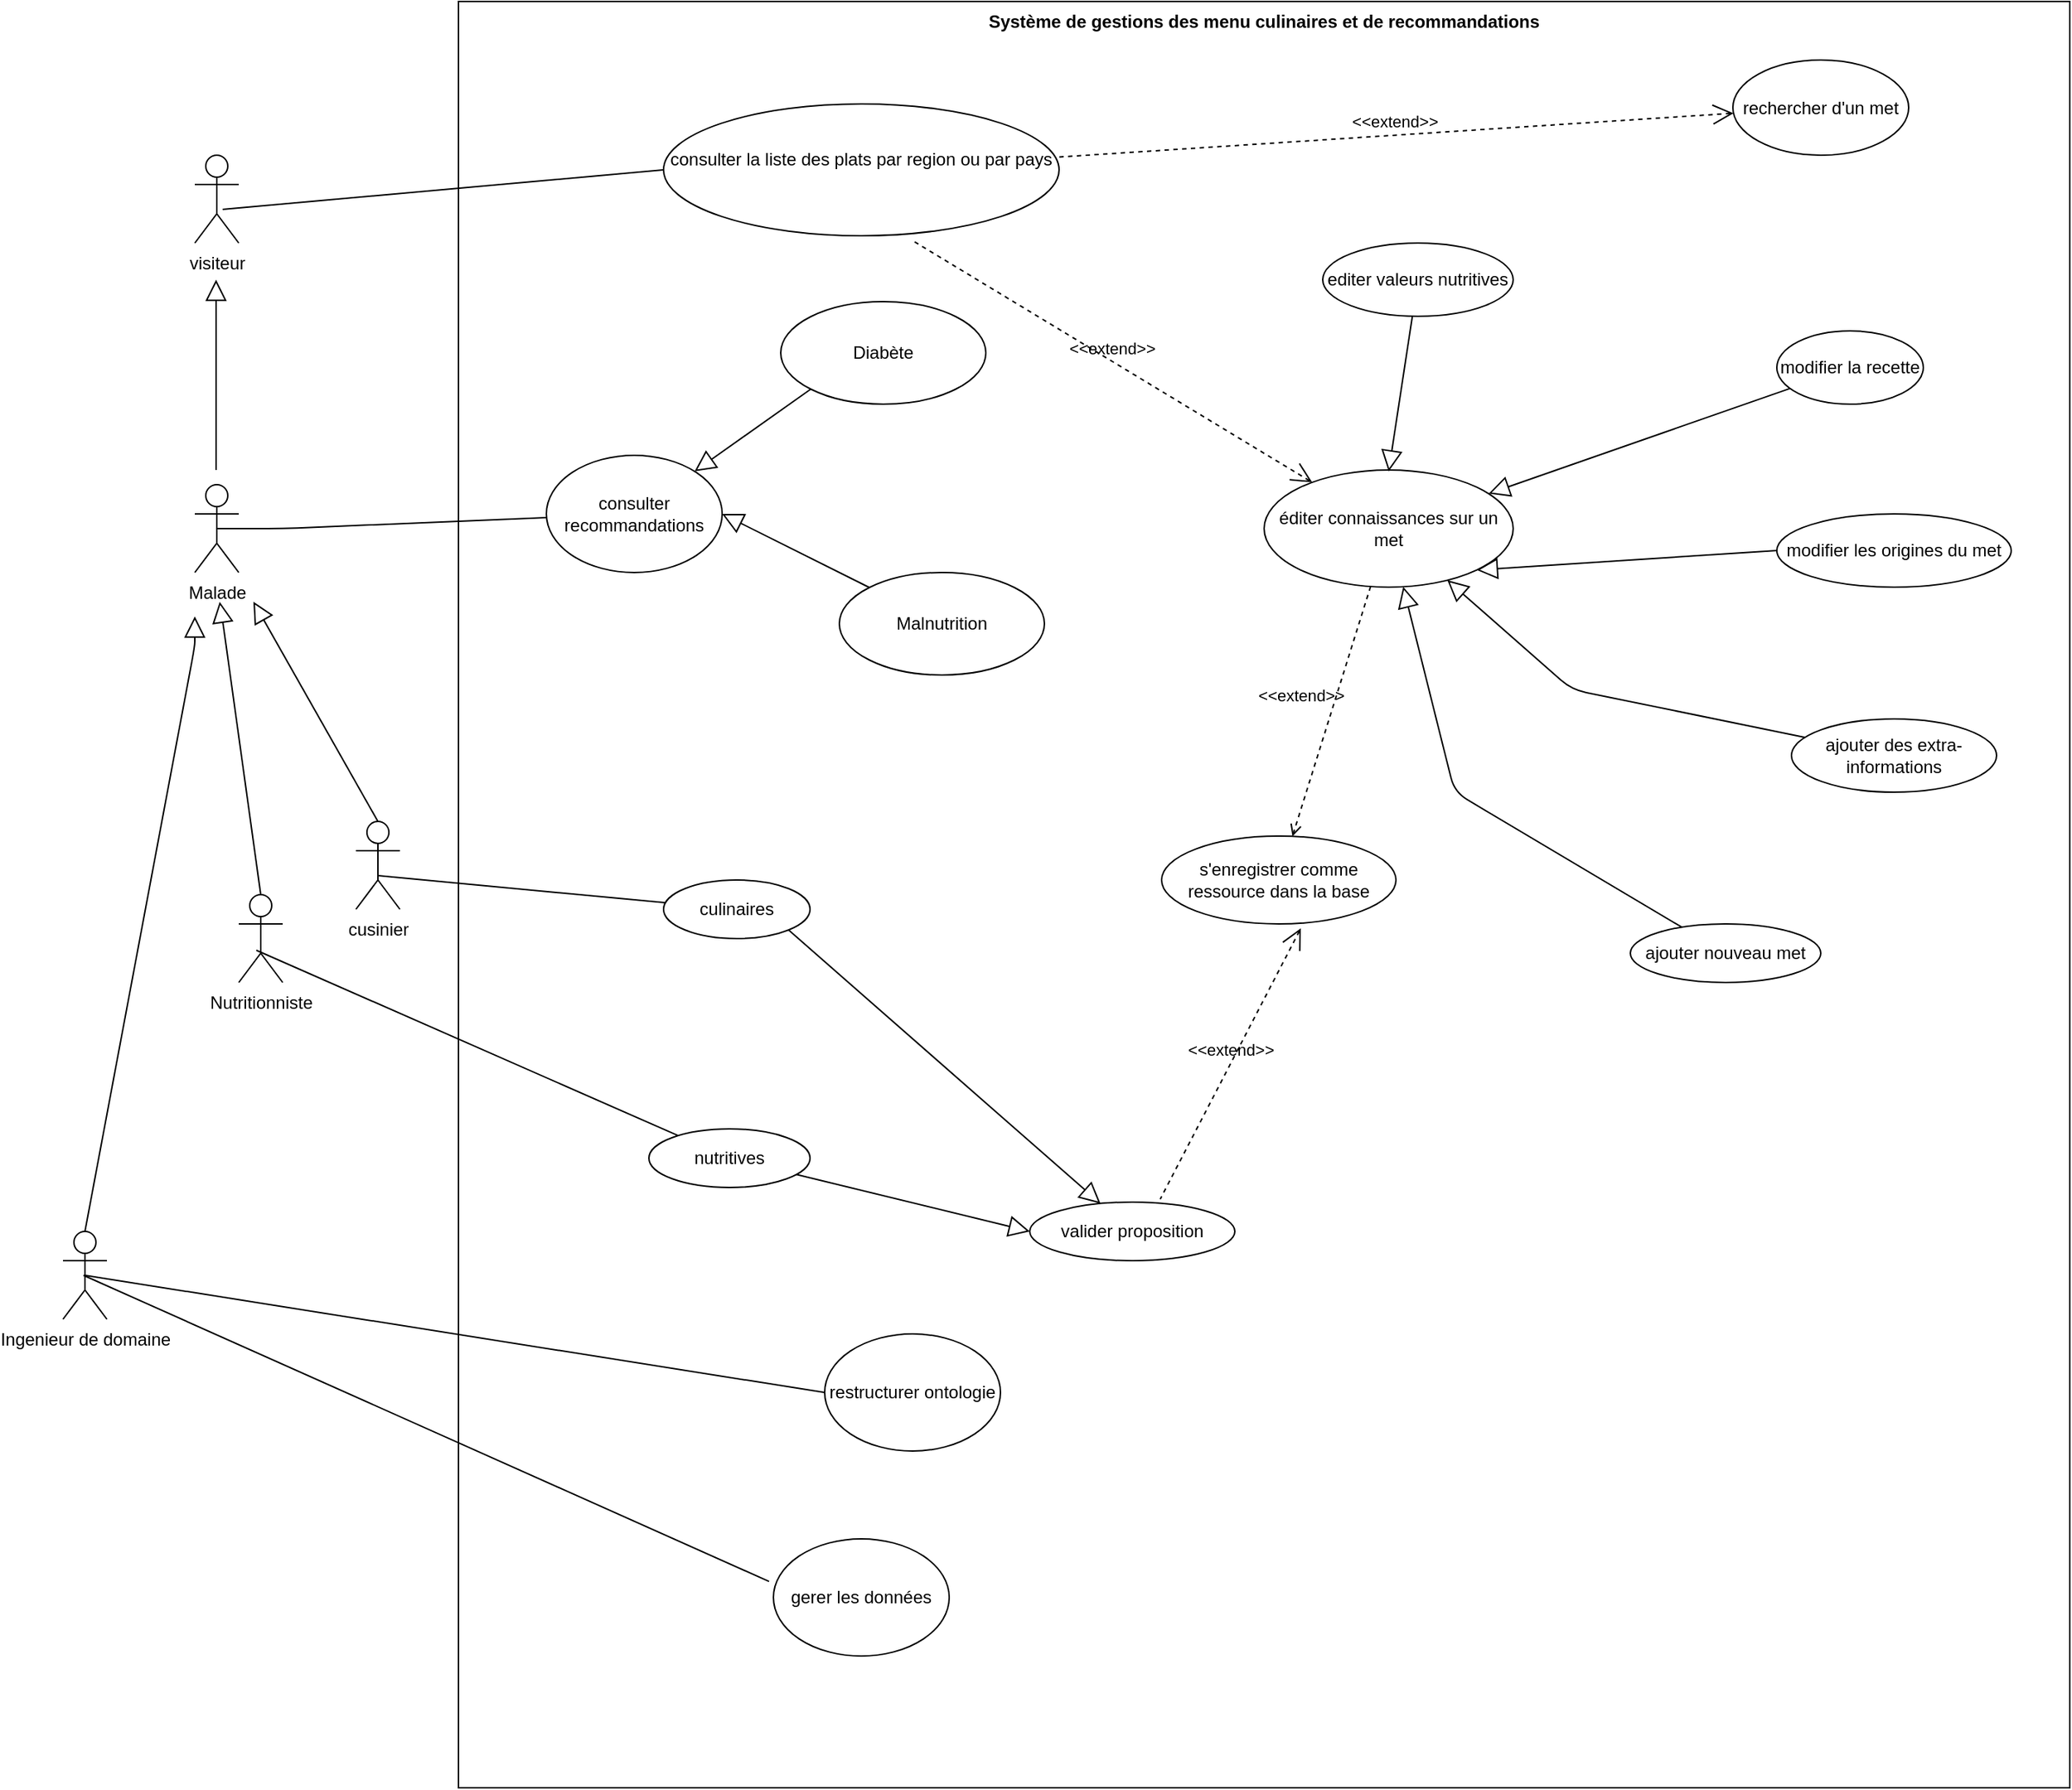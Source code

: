 <mxfile version="14.6.13" type="device"><diagram id="AaD5IdxwXu7JmgqVnKXx" name="Page-1"><mxGraphModel dx="2183" dy="1985" grid="1" gridSize="10" guides="1" tooltips="1" connect="1" arrows="1" fold="1" page="1" pageScale="1" pageWidth="827" pageHeight="1169" math="0" shadow="0"><root><mxCell id="0"/><mxCell id="1" parent="0"/><mxCell id="5MZ9EQrOiqPtUGlJbDm6-1" value="Système de gestions des menu culinaires et de recommandations" style="shape=rect;html=1;verticalAlign=top;fontStyle=1;whiteSpace=wrap;align=center;" parent="1" vertex="1"><mxGeometry x="270" y="-350" width="1100" height="1220" as="geometry"/></mxCell><mxCell id="5MZ9EQrOiqPtUGlJbDm6-2" value="cusinier" style="shape=umlActor;html=1;verticalLabelPosition=bottom;verticalAlign=top;align=center;" parent="1" vertex="1"><mxGeometry x="200" y="210" width="30" height="60" as="geometry"/></mxCell><mxCell id="5MZ9EQrOiqPtUGlJbDm6-3" value="Ingenieur de domaine" style="shape=umlActor;html=1;verticalLabelPosition=bottom;verticalAlign=top;align=center;" parent="1" vertex="1"><mxGeometry y="490" width="30" height="60" as="geometry"/></mxCell><mxCell id="5MZ9EQrOiqPtUGlJbDm6-4" value="Nutritionniste" style="shape=umlActor;html=1;verticalLabelPosition=bottom;verticalAlign=top;align=center;" parent="1" vertex="1"><mxGeometry x="120" y="260" width="30" height="60" as="geometry"/></mxCell><mxCell id="5MZ9EQrOiqPtUGlJbDm6-5" value="éditer connaissances sur un met" style="ellipse;whiteSpace=wrap;html=1;" parent="1" vertex="1"><mxGeometry x="820" y="-30" width="170" height="80" as="geometry"/></mxCell><mxCell id="5MZ9EQrOiqPtUGlJbDm6-6" value="editer valeurs nutritives" style="ellipse;whiteSpace=wrap;html=1;" parent="1" vertex="1"><mxGeometry x="860" y="-185" width="130" height="50" as="geometry"/></mxCell><mxCell id="5MZ9EQrOiqPtUGlJbDm6-7" value="s'enregistrer comme ressource dans la base" style="ellipse;whiteSpace=wrap;html=1;" parent="1" vertex="1"><mxGeometry x="750" y="220" width="160" height="60" as="geometry"/></mxCell><mxCell id="5MZ9EQrOiqPtUGlJbDm6-8" value="rechercher d'un met" style="ellipse;whiteSpace=wrap;html=1;" parent="1" vertex="1"><mxGeometry x="1140" y="-310" width="120" height="65" as="geometry"/></mxCell><mxCell id="5MZ9EQrOiqPtUGlJbDm6-14" value="&lt;div&gt;consulter la liste des plats par region ou par pays &lt;br&gt;&lt;/div&gt;&lt;div&gt;&lt;br&gt;&lt;/div&gt;" style="ellipse;whiteSpace=wrap;html=1;" parent="1" vertex="1"><mxGeometry x="410" y="-280" width="270" height="90" as="geometry"/></mxCell><mxCell id="5MZ9EQrOiqPtUGlJbDm6-15" value="modifier la recette" style="ellipse;whiteSpace=wrap;html=1;" parent="1" vertex="1"><mxGeometry x="1170" y="-125" width="100" height="50" as="geometry"/></mxCell><mxCell id="5MZ9EQrOiqPtUGlJbDm6-19" value="modifier les origines du met" style="ellipse;whiteSpace=wrap;html=1;" parent="1" vertex="1"><mxGeometry x="1170" width="160" height="50" as="geometry"/></mxCell><mxCell id="5MZ9EQrOiqPtUGlJbDm6-20" value="&lt;div&gt;&lt;br&gt;&lt;/div&gt;&lt;div&gt;ajouter des extra-informations&lt;/div&gt;&lt;div&gt;&lt;br&gt;&lt;/div&gt;" style="ellipse;whiteSpace=wrap;html=1;" parent="1" vertex="1"><mxGeometry x="1180" y="140" width="140" height="50" as="geometry"/></mxCell><mxCell id="5MZ9EQrOiqPtUGlJbDm6-21" value="&lt;div&gt;&lt;br&gt;&lt;/div&gt;&lt;div&gt;&lt;br&gt;&lt;/div&gt;&lt;div&gt;valider proposition&lt;/div&gt;&lt;div&gt;&lt;br&gt;&lt;/div&gt;&lt;div&gt;&lt;br&gt;&lt;/div&gt;" style="ellipse;whiteSpace=wrap;html=1;" parent="1" vertex="1"><mxGeometry x="660" y="470" width="140" height="40" as="geometry"/></mxCell><mxCell id="5MZ9EQrOiqPtUGlJbDm6-22" style="edgeStyle=orthogonalEdgeStyle;rounded=0;orthogonalLoop=1;jettySize=auto;html=1;exitX=0.5;exitY=1;exitDx=0;exitDy=0;" parent="1" source="5MZ9EQrOiqPtUGlJbDm6-14" target="5MZ9EQrOiqPtUGlJbDm6-14" edge="1"><mxGeometry relative="1" as="geometry"/></mxCell><mxCell id="5MZ9EQrOiqPtUGlJbDm6-23" value="culinaires" style="ellipse;whiteSpace=wrap;html=1;" parent="1" vertex="1"><mxGeometry x="410" y="250" width="100" height="40" as="geometry"/></mxCell><mxCell id="5MZ9EQrOiqPtUGlJbDm6-26" value="nutritives" style="ellipse;whiteSpace=wrap;html=1;" parent="1" vertex="1"><mxGeometry x="400" y="420" width="110" height="40" as="geometry"/></mxCell><mxCell id="5MZ9EQrOiqPtUGlJbDm6-27" value="restructurer ontologie" style="ellipse;whiteSpace=wrap;html=1;" parent="1" vertex="1"><mxGeometry x="520" y="560" width="120" height="80" as="geometry"/></mxCell><mxCell id="5MZ9EQrOiqPtUGlJbDm6-30" value="ajouter nouveau met" style="ellipse;whiteSpace=wrap;html=1;" parent="1" vertex="1"><mxGeometry x="1070" y="280" width="130" height="40" as="geometry"/></mxCell><mxCell id="5MZ9EQrOiqPtUGlJbDm6-34" value="" style="edgeStyle=none;html=1;endArrow=none;verticalAlign=bottom;entryX=0;entryY=0.5;entryDx=0;entryDy=0;exitX=0.5;exitY=0.5;exitDx=0;exitDy=0;exitPerimeter=0;" parent="1" source="5MZ9EQrOiqPtUGlJbDm6-3" target="5MZ9EQrOiqPtUGlJbDm6-27" edge="1"><mxGeometry width="160" relative="1" as="geometry"><mxPoint x="650" y="390" as="sourcePoint"/><mxPoint x="810" y="390" as="targetPoint"/></mxGeometry></mxCell><mxCell id="5MZ9EQrOiqPtUGlJbDm6-35" value="visiteur" style="shape=umlActor;html=1;verticalLabelPosition=bottom;verticalAlign=top;align=center;" parent="1" vertex="1"><mxGeometry x="90" y="-245" width="30" height="60" as="geometry"/></mxCell><mxCell id="5MZ9EQrOiqPtUGlJbDm6-36" value="&lt;div&gt;Malade&lt;/div&gt;&lt;div&gt;&lt;br&gt;&lt;/div&gt;" style="shape=umlActor;verticalLabelPosition=bottom;verticalAlign=top;html=1;outlineConnect=0;" parent="1" vertex="1"><mxGeometry x="90" y="-20" width="30" height="60" as="geometry"/></mxCell><mxCell id="5MZ9EQrOiqPtUGlJbDm6-48" value="" style="edgeStyle=none;html=1;endArrow=none;verticalAlign=bottom;entryX=0;entryY=0.5;entryDx=0;entryDy=0;exitX=0.633;exitY=0.617;exitDx=0;exitDy=0;exitPerimeter=0;" parent="1" source="5MZ9EQrOiqPtUGlJbDm6-35" target="5MZ9EQrOiqPtUGlJbDm6-14" edge="1"><mxGeometry width="160" relative="1" as="geometry"><mxPoint x="150" y="-110" as="sourcePoint"/><mxPoint x="810" y="390" as="targetPoint"/><Array as="points"/></mxGeometry></mxCell><mxCell id="5MZ9EQrOiqPtUGlJbDm6-52" value="" style="edgeStyle=none;html=1;endArrow=block;endFill=0;endSize=12;verticalAlign=bottom;" parent="1" edge="1"><mxGeometry width="160" relative="1" as="geometry"><mxPoint x="104.5" y="-30" as="sourcePoint"/><mxPoint x="104.5" y="-160" as="targetPoint"/><Array as="points"><mxPoint x="104.5" y="-160"/></Array></mxGeometry></mxCell><mxCell id="5MZ9EQrOiqPtUGlJbDm6-56" value="" style="edgeStyle=none;html=1;endArrow=none;verticalAlign=bottom;exitX=0.5;exitY=0.617;exitDx=0;exitDy=0;exitPerimeter=0;" parent="1" source="5MZ9EQrOiqPtUGlJbDm6-2" target="5MZ9EQrOiqPtUGlJbDm6-23" edge="1"><mxGeometry width="160" relative="1" as="geometry"><mxPoint x="233" y="300" as="sourcePoint"/><mxPoint x="410" y="460" as="targetPoint"/></mxGeometry></mxCell><mxCell id="5MZ9EQrOiqPtUGlJbDm6-57" value="" style="edgeStyle=none;html=1;endArrow=block;endFill=0;endSize=12;verticalAlign=bottom;exitX=1;exitY=1;exitDx=0;exitDy=0;" parent="1" source="5MZ9EQrOiqPtUGlJbDm6-23" target="5MZ9EQrOiqPtUGlJbDm6-21" edge="1"><mxGeometry width="160" relative="1" as="geometry"><mxPoint x="650" y="380" as="sourcePoint"/><mxPoint x="550" y="529" as="targetPoint"/><Array as="points"/></mxGeometry></mxCell><mxCell id="5MZ9EQrOiqPtUGlJbDm6-58" value="" style="edgeStyle=none;html=1;endArrow=block;endFill=0;endSize=12;verticalAlign=bottom;entryX=0;entryY=0.5;entryDx=0;entryDy=0;" parent="1" source="5MZ9EQrOiqPtUGlJbDm6-26" target="5MZ9EQrOiqPtUGlJbDm6-21" edge="1"><mxGeometry width="160" relative="1" as="geometry"><mxPoint x="525" y="488" as="sourcePoint"/><mxPoint x="570" y="420" as="targetPoint"/></mxGeometry></mxCell><mxCell id="5MZ9EQrOiqPtUGlJbDm6-60" value="" style="edgeStyle=none;html=1;endArrow=block;endFill=0;endSize=12;verticalAlign=bottom;" parent="1" source="5MZ9EQrOiqPtUGlJbDm6-30" target="5MZ9EQrOiqPtUGlJbDm6-5" edge="1"><mxGeometry width="160" relative="1" as="geometry"><mxPoint x="650" y="380" as="sourcePoint"/><mxPoint x="810" y="380" as="targetPoint"/><Array as="points"><mxPoint x="950" y="190"/></Array></mxGeometry></mxCell><mxCell id="5MZ9EQrOiqPtUGlJbDm6-61" value="" style="edgeStyle=none;html=1;endArrow=block;endFill=0;endSize=12;verticalAlign=bottom;entryX=1;entryY=1;entryDx=0;entryDy=0;exitX=0;exitY=0.5;exitDx=0;exitDy=0;" parent="1" source="5MZ9EQrOiqPtUGlJbDm6-19" target="5MZ9EQrOiqPtUGlJbDm6-5" edge="1"><mxGeometry width="160" relative="1" as="geometry"><mxPoint x="650" y="380" as="sourcePoint"/><mxPoint x="810" y="380" as="targetPoint"/><Array as="points"/></mxGeometry></mxCell><mxCell id="5MZ9EQrOiqPtUGlJbDm6-62" value="" style="edgeStyle=none;html=1;endArrow=block;endFill=0;endSize=12;verticalAlign=bottom;" parent="1" source="5MZ9EQrOiqPtUGlJbDm6-20" target="5MZ9EQrOiqPtUGlJbDm6-5" edge="1"><mxGeometry width="160" relative="1" as="geometry"><mxPoint x="650" y="380" as="sourcePoint"/><mxPoint x="810" y="380" as="targetPoint"/><Array as="points"><mxPoint x="1030" y="120"/></Array></mxGeometry></mxCell><mxCell id="5MZ9EQrOiqPtUGlJbDm6-63" value="" style="edgeStyle=none;html=1;endArrow=block;endFill=0;endSize=12;verticalAlign=bottom;" parent="1" source="5MZ9EQrOiqPtUGlJbDm6-15" target="5MZ9EQrOiqPtUGlJbDm6-5" edge="1"><mxGeometry width="160" relative="1" as="geometry"><mxPoint x="1160" y="-130" as="sourcePoint"/><mxPoint x="810" y="380" as="targetPoint"/><Array as="points"/></mxGeometry></mxCell><mxCell id="5MZ9EQrOiqPtUGlJbDm6-65" value="&lt;div&gt;&amp;lt;&amp;lt;extend&amp;gt;&amp;gt;&lt;/div&gt;" style="edgeStyle=none;html=1;endArrow=open;verticalAlign=bottom;dashed=1;labelBackgroundColor=none;" parent="1" source="5MZ9EQrOiqPtUGlJbDm6-5" target="5MZ9EQrOiqPtUGlJbDm6-7" edge="1"><mxGeometry x="0.048" y="-21" width="160" relative="1" as="geometry"><mxPoint x="650" y="380" as="sourcePoint"/><mxPoint x="810" y="380" as="targetPoint"/><mxPoint as="offset"/></mxGeometry></mxCell><mxCell id="5MZ9EQrOiqPtUGlJbDm6-80" value="&amp;lt;&amp;lt;extend&amp;gt;&amp;gt;" style="edgeStyle=none;html=1;startArrow=open;endArrow=none;startSize=12;verticalAlign=bottom;dashed=1;labelBackgroundColor=none;entryX=0.629;entryY=1.036;entryDx=0;entryDy=0;entryPerimeter=0;" parent="1" source="5MZ9EQrOiqPtUGlJbDm6-5" target="5MZ9EQrOiqPtUGlJbDm6-14" edge="1"><mxGeometry width="160" relative="1" as="geometry"><mxPoint x="710" y="40" as="sourcePoint"/><mxPoint x="870" y="40" as="targetPoint"/></mxGeometry></mxCell><mxCell id="5MZ9EQrOiqPtUGlJbDm6-81" value="&amp;lt;&amp;lt;extend&amp;gt;&amp;gt;" style="edgeStyle=none;html=1;startArrow=open;endArrow=none;startSize=12;verticalAlign=bottom;dashed=1;labelBackgroundColor=none;" parent="1" source="5MZ9EQrOiqPtUGlJbDm6-8" target="5MZ9EQrOiqPtUGlJbDm6-14" edge="1"><mxGeometry width="160" relative="1" as="geometry"><mxPoint x="710" y="40" as="sourcePoint"/><mxPoint x="870" y="40" as="targetPoint"/></mxGeometry></mxCell><mxCell id="5MZ9EQrOiqPtUGlJbDm6-82" value="consulter recommandations" style="ellipse;whiteSpace=wrap;html=1;" parent="1" vertex="1"><mxGeometry x="330" y="-40" width="120" height="80" as="geometry"/></mxCell><mxCell id="y3Ze9oliewOFlnxcIl4P-1" value="" style="edgeStyle=none;html=1;endArrow=none;verticalAlign=bottom;exitX=0.5;exitY=0.5;exitDx=0;exitDy=0;exitPerimeter=0;" parent="1" source="5MZ9EQrOiqPtUGlJbDm6-36" target="5MZ9EQrOiqPtUGlJbDm6-82" edge="1"><mxGeometry width="160" relative="1" as="geometry"><mxPoint x="110" y="2" as="sourcePoint"/><mxPoint x="810" y="-10" as="targetPoint"/><Array as="points"><mxPoint x="150" y="10"/></Array></mxGeometry></mxCell><mxCell id="y3Ze9oliewOFlnxcIl4P-2" value="Diabète" style="ellipse;whiteSpace=wrap;html=1;" parent="1" vertex="1"><mxGeometry x="490" y="-145" width="140" height="70" as="geometry"/></mxCell><mxCell id="y3Ze9oliewOFlnxcIl4P-3" value="Malnutrition" style="ellipse;whiteSpace=wrap;html=1;" parent="1" vertex="1"><mxGeometry x="530" y="40" width="140" height="70" as="geometry"/></mxCell><mxCell id="y3Ze9oliewOFlnxcIl4P-8" value="" style="edgeStyle=none;html=1;endArrow=block;endFill=0;endSize=12;verticalAlign=bottom;entryX=1;entryY=0.5;entryDx=0;entryDy=0;" parent="1" source="y3Ze9oliewOFlnxcIl4P-3" target="5MZ9EQrOiqPtUGlJbDm6-82" edge="1"><mxGeometry width="160" relative="1" as="geometry"><mxPoint x="650" y="80" as="sourcePoint"/><mxPoint x="810" y="80" as="targetPoint"/></mxGeometry></mxCell><mxCell id="y3Ze9oliewOFlnxcIl4P-9" value="" style="edgeStyle=none;html=1;endArrow=block;endFill=0;endSize=12;verticalAlign=bottom;exitX=0;exitY=1;exitDx=0;exitDy=0;" parent="1" source="y3Ze9oliewOFlnxcIl4P-2" target="5MZ9EQrOiqPtUGlJbDm6-82" edge="1"><mxGeometry width="160" relative="1" as="geometry"><mxPoint x="310" y="-90" as="sourcePoint"/><mxPoint x="470" y="-90" as="targetPoint"/></mxGeometry></mxCell><mxCell id="y3Ze9oliewOFlnxcIl4P-10" value="" style="edgeStyle=none;html=1;endArrow=block;endFill=0;endSize=12;verticalAlign=bottom;" parent="1" source="5MZ9EQrOiqPtUGlJbDm6-6" edge="1"><mxGeometry width="160" relative="1" as="geometry"><mxPoint x="650" y="60" as="sourcePoint"/><mxPoint x="905" y="-29" as="targetPoint"/></mxGeometry></mxCell><mxCell id="y3Ze9oliewOFlnxcIl4P-13" value="" style="edgeStyle=none;html=1;endArrow=none;verticalAlign=bottom;exitX=0.4;exitY=0.633;exitDx=0;exitDy=0;exitPerimeter=0;" parent="1" source="5MZ9EQrOiqPtUGlJbDm6-4" target="5MZ9EQrOiqPtUGlJbDm6-26" edge="1"><mxGeometry width="160" relative="1" as="geometry"><mxPoint x="140" y="250" as="sourcePoint"/><mxPoint x="810" y="180" as="targetPoint"/></mxGeometry></mxCell><mxCell id="y3Ze9oliewOFlnxcIl4P-21" value="" style="edgeStyle=none;html=1;endArrow=block;endFill=0;endSize=12;verticalAlign=bottom;exitX=0.5;exitY=0;exitDx=0;exitDy=0;exitPerimeter=0;" parent="1" source="5MZ9EQrOiqPtUGlJbDm6-3" edge="1"><mxGeometry width="160" relative="1" as="geometry"><mxPoint x="70" y="530" as="sourcePoint"/><mxPoint x="90" y="70" as="targetPoint"/><Array as="points"><mxPoint x="90" y="90"/></Array></mxGeometry></mxCell><mxCell id="y3Ze9oliewOFlnxcIl4P-22" value="" style="edgeStyle=none;html=1;endArrow=block;endFill=0;endSize=12;verticalAlign=bottom;exitX=0.5;exitY=0;exitDx=0;exitDy=0;exitPerimeter=0;" parent="1" source="5MZ9EQrOiqPtUGlJbDm6-2" edge="1"><mxGeometry width="160" relative="1" as="geometry"><mxPoint x="650" y="330" as="sourcePoint"/><mxPoint x="130" y="60" as="targetPoint"/></mxGeometry></mxCell><mxCell id="y3Ze9oliewOFlnxcIl4P-25" value="gerer les données" style="ellipse;whiteSpace=wrap;html=1;" parent="1" vertex="1"><mxGeometry x="485" y="700" width="120" height="80" as="geometry"/></mxCell><mxCell id="y3Ze9oliewOFlnxcIl4P-26" value="" style="edgeStyle=none;html=1;endArrow=none;verticalAlign=bottom;entryX=-0.025;entryY=0.363;entryDx=0;entryDy=0;entryPerimeter=0;" parent="1" target="y3Ze9oliewOFlnxcIl4P-25" edge="1"><mxGeometry width="160" relative="1" as="geometry"><mxPoint x="14" y="520" as="sourcePoint"/><mxPoint x="810" y="390" as="targetPoint"/></mxGeometry></mxCell><mxCell id="y3Ze9oliewOFlnxcIl4P-28" value="" style="edgeStyle=none;html=1;endArrow=block;endFill=0;endSize=12;verticalAlign=bottom;exitX=0.5;exitY=0;exitDx=0;exitDy=0;exitPerimeter=0;" parent="1" source="5MZ9EQrOiqPtUGlJbDm6-4" edge="1"><mxGeometry width="160" relative="1" as="geometry"><mxPoint x="560" y="110" as="sourcePoint"/><mxPoint x="107" y="60" as="targetPoint"/><Array as="points"><mxPoint x="110" y="80"/></Array></mxGeometry></mxCell><mxCell id="y3Ze9oliewOFlnxcIl4P-32" value="&amp;lt;&amp;lt;extend&amp;gt;&amp;gt;" style="edgeStyle=none;html=1;startArrow=open;endArrow=none;startSize=12;verticalAlign=bottom;dashed=1;labelBackgroundColor=none;entryX=0.636;entryY=-0.05;entryDx=0;entryDy=0;entryPerimeter=0;exitX=0.594;exitY=1.05;exitDx=0;exitDy=0;exitPerimeter=0;" parent="1" source="5MZ9EQrOiqPtUGlJbDm6-7" target="5MZ9EQrOiqPtUGlJbDm6-21" edge="1"><mxGeometry width="160" relative="1" as="geometry"><mxPoint x="580" y="180" as="sourcePoint"/><mxPoint x="740" y="180" as="targetPoint"/></mxGeometry></mxCell></root></mxGraphModel></diagram></mxfile>